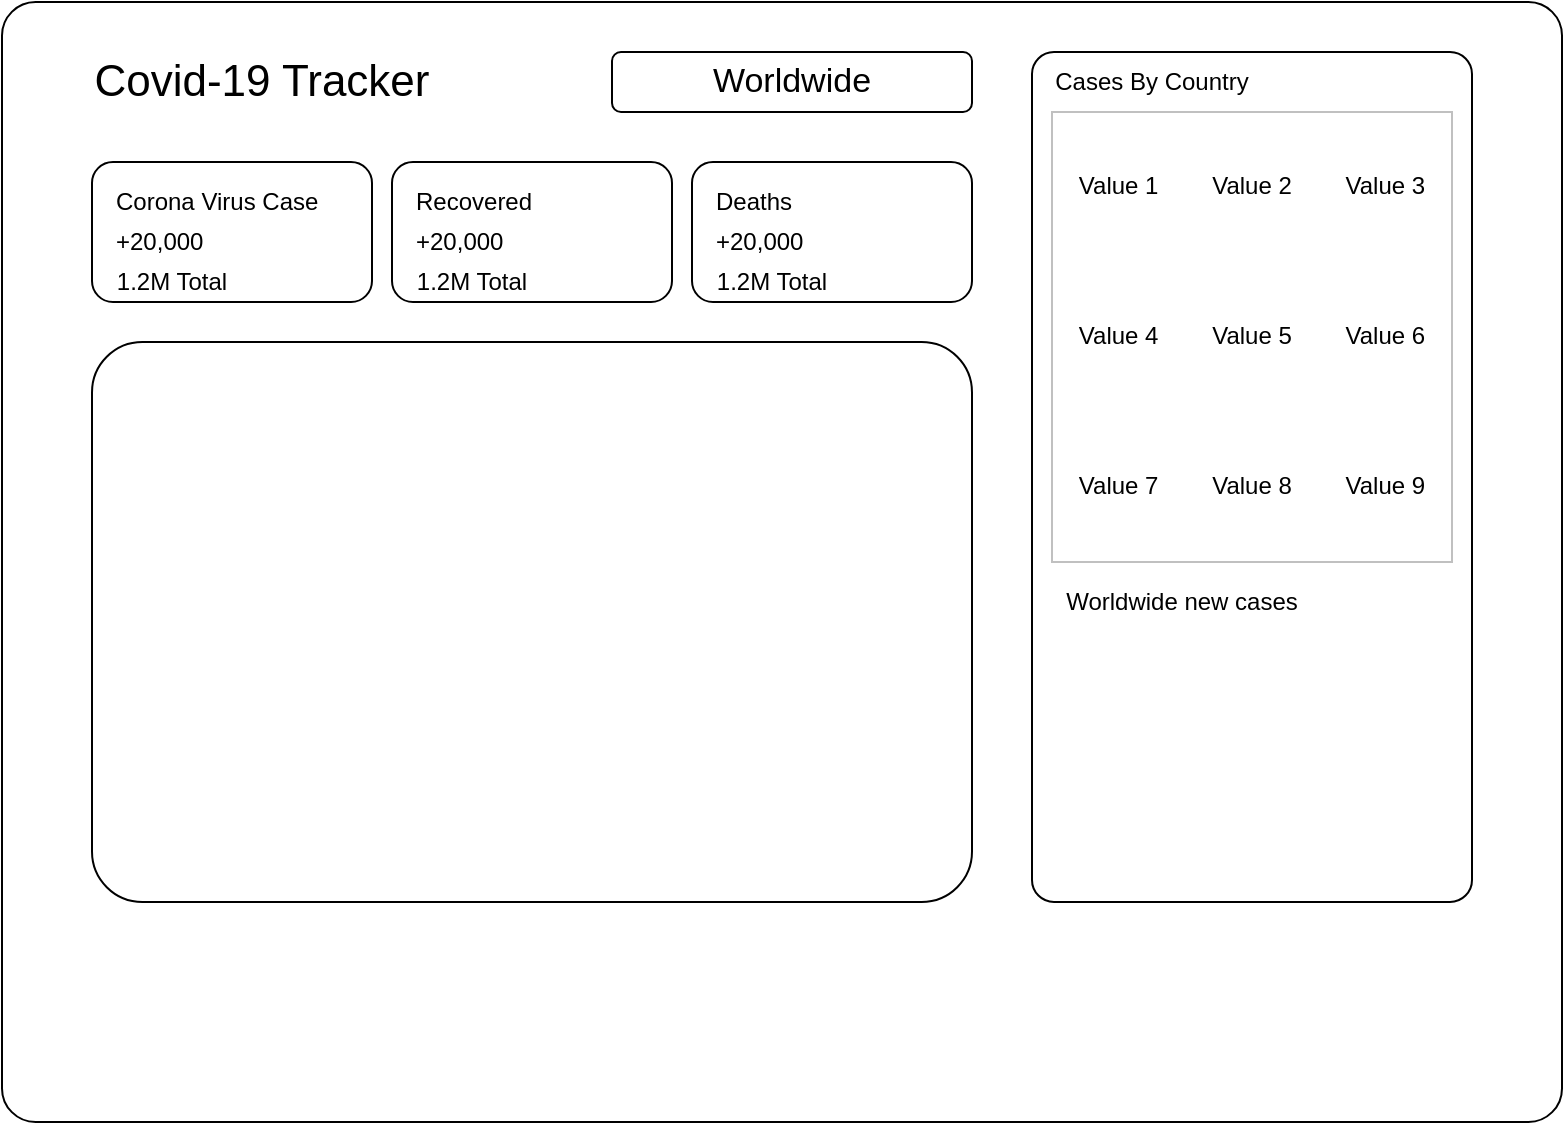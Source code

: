<mxfile version="13.6.5" type="github"><diagram id="jCL5VnEwtW4aRT_iW10H" name="Page-1"><mxGraphModel dx="1038" dy="552" grid="1" gridSize="10" guides="1" tooltips="1" connect="1" arrows="1" fold="1" page="1" pageScale="1" pageWidth="850" pageHeight="1100" math="0" shadow="0"><root><mxCell id="0"/><mxCell id="1" parent="0"/><mxCell id="vEd1LRB_BrY12d6ltFSw-2" value="" style="rounded=1;whiteSpace=wrap;html=1;arcSize=3;" vertex="1" parent="1"><mxGeometry x="35" y="40" width="780" height="560" as="geometry"/></mxCell><mxCell id="vEd1LRB_BrY12d6ltFSw-3" value="&lt;font style=&quot;font-size: 22px&quot;&gt;Covid-19 Tracker&lt;/font&gt;" style="text;html=1;strokeColor=none;fillColor=none;align=center;verticalAlign=middle;whiteSpace=wrap;rounded=0;" vertex="1" parent="1"><mxGeometry x="70" y="70" width="190" height="20" as="geometry"/></mxCell><mxCell id="vEd1LRB_BrY12d6ltFSw-4" value="" style="rounded=1;whiteSpace=wrap;html=1;" vertex="1" parent="1"><mxGeometry x="340" y="65" width="180" height="30" as="geometry"/></mxCell><mxCell id="vEd1LRB_BrY12d6ltFSw-5" value="&lt;font style=&quot;font-size: 17px&quot;&gt;Worldwide&lt;/font&gt;" style="text;html=1;strokeColor=none;fillColor=none;align=center;verticalAlign=middle;whiteSpace=wrap;rounded=0;" vertex="1" parent="1"><mxGeometry x="385" y="70" width="90" height="20" as="geometry"/></mxCell><mxCell id="vEd1LRB_BrY12d6ltFSw-6" value="" style="rounded=1;whiteSpace=wrap;html=1;" vertex="1" parent="1"><mxGeometry x="80" y="120" width="140" height="70" as="geometry"/></mxCell><mxCell id="vEd1LRB_BrY12d6ltFSw-7" value="Corona Virus Case" style="text;html=1;strokeColor=none;fillColor=none;align=left;verticalAlign=middle;whiteSpace=wrap;rounded=0;" vertex="1" parent="1"><mxGeometry x="90" y="130" width="110" height="20" as="geometry"/></mxCell><mxCell id="vEd1LRB_BrY12d6ltFSw-8" value="+20,000" style="text;html=1;strokeColor=none;fillColor=none;align=left;verticalAlign=middle;whiteSpace=wrap;rounded=0;" vertex="1" parent="1"><mxGeometry x="90" y="150" width="110" height="20" as="geometry"/></mxCell><mxCell id="vEd1LRB_BrY12d6ltFSw-9" value="" style="rounded=1;whiteSpace=wrap;html=1;" vertex="1" parent="1"><mxGeometry x="230" y="120" width="140" height="70" as="geometry"/></mxCell><mxCell id="vEd1LRB_BrY12d6ltFSw-10" value="" style="rounded=1;whiteSpace=wrap;html=1;" vertex="1" parent="1"><mxGeometry x="380" y="120" width="140" height="70" as="geometry"/></mxCell><mxCell id="vEd1LRB_BrY12d6ltFSw-11" value="Recovered" style="text;html=1;strokeColor=none;fillColor=none;align=left;verticalAlign=middle;whiteSpace=wrap;rounded=0;" vertex="1" parent="1"><mxGeometry x="240" y="130" width="110" height="20" as="geometry"/></mxCell><mxCell id="vEd1LRB_BrY12d6ltFSw-12" value="+20,000" style="text;html=1;strokeColor=none;fillColor=none;align=left;verticalAlign=middle;whiteSpace=wrap;rounded=0;" vertex="1" parent="1"><mxGeometry x="240" y="150" width="110" height="20" as="geometry"/></mxCell><mxCell id="vEd1LRB_BrY12d6ltFSw-16" value="+20,000" style="text;html=1;strokeColor=none;fillColor=none;align=left;verticalAlign=middle;whiteSpace=wrap;rounded=0;" vertex="1" parent="1"><mxGeometry x="390" y="150" width="110" height="20" as="geometry"/></mxCell><mxCell id="vEd1LRB_BrY12d6ltFSw-17" value="Deaths" style="text;html=1;strokeColor=none;fillColor=none;align=left;verticalAlign=middle;whiteSpace=wrap;rounded=0;" vertex="1" parent="1"><mxGeometry x="390" y="130" width="110" height="20" as="geometry"/></mxCell><mxCell id="vEd1LRB_BrY12d6ltFSw-19" value="1.2M Total" style="text;html=1;strokeColor=none;fillColor=none;align=center;verticalAlign=middle;whiteSpace=wrap;rounded=0;" vertex="1" parent="1"><mxGeometry x="90" y="170" width="60" height="20" as="geometry"/></mxCell><mxCell id="vEd1LRB_BrY12d6ltFSw-20" value="1.2M Total" style="text;html=1;strokeColor=none;fillColor=none;align=center;verticalAlign=middle;whiteSpace=wrap;rounded=0;" vertex="1" parent="1"><mxGeometry x="240" y="170" width="60" height="20" as="geometry"/></mxCell><mxCell id="vEd1LRB_BrY12d6ltFSw-21" value="1.2M Total" style="text;html=1;strokeColor=none;fillColor=none;align=center;verticalAlign=middle;whiteSpace=wrap;rounded=0;" vertex="1" parent="1"><mxGeometry x="390" y="170" width="60" height="20" as="geometry"/></mxCell><mxCell id="vEd1LRB_BrY12d6ltFSw-40" value="" style="rounded=1;whiteSpace=wrap;html=1;arcSize=9;" vertex="1" parent="1"><mxGeometry x="80" y="210" width="440" height="280" as="geometry"/></mxCell><mxCell id="vEd1LRB_BrY12d6ltFSw-41" value="" style="shape=image;html=1;verticalAlign=top;verticalLabelPosition=bottom;labelBackgroundColor=#ffffff;imageAspect=0;aspect=fixed;image=https://cdn4.iconfinder.com/data/icons/small-n-flat/24/map-128.png" vertex="1" parent="1"><mxGeometry x="231" y="286" width="128" height="128" as="geometry"/></mxCell><mxCell id="vEd1LRB_BrY12d6ltFSw-42" value="" style="rounded=1;whiteSpace=wrap;html=1;arcSize=5;" vertex="1" parent="1"><mxGeometry x="550" y="65" width="220" height="425" as="geometry"/></mxCell><mxCell id="vEd1LRB_BrY12d6ltFSw-43" value="Cases By Country" style="text;html=1;strokeColor=none;fillColor=none;align=center;verticalAlign=middle;whiteSpace=wrap;rounded=0;" vertex="1" parent="1"><mxGeometry x="550" y="70" width="120" height="20" as="geometry"/></mxCell><mxCell id="vEd1LRB_BrY12d6ltFSw-44" value="Worldwide new cases" style="text;html=1;strokeColor=none;fillColor=none;align=center;verticalAlign=middle;whiteSpace=wrap;rounded=0;" vertex="1" parent="1"><mxGeometry x="560" y="330" width="130" height="20" as="geometry"/></mxCell><mxCell id="vEd1LRB_BrY12d6ltFSw-45" value="" style="shape=image;html=1;verticalAlign=top;verticalLabelPosition=bottom;labelBackgroundColor=#ffffff;imageAspect=0;aspect=fixed;image=https://cdn4.iconfinder.com/data/icons/iphone-calculator-shopping-report/128/barChart.png" vertex="1" parent="1"><mxGeometry x="560" y="350" width="130" height="130" as="geometry"/></mxCell><mxCell id="vEd1LRB_BrY12d6ltFSw-46" value="&lt;table border=&quot;0&quot; width=&quot;100%&quot; height=&quot;100%&quot; style=&quot;width:100%;height:100%;border-collapse:collapse;&quot;&gt;&lt;tr&gt;&lt;td align=&quot;center&quot;&gt;Value 1&lt;/td&gt;&lt;td align=&quot;center&quot;&gt;Value 2&lt;/td&gt;&lt;td align=&quot;center&quot;&gt;Value 3&lt;/td&gt;&lt;/tr&gt;&lt;tr&gt;&lt;td align=&quot;center&quot;&gt;Value 4&lt;/td&gt;&lt;td align=&quot;center&quot;&gt;Value 5&lt;/td&gt;&lt;td align=&quot;center&quot;&gt;Value 6&lt;/td&gt;&lt;/tr&gt;&lt;tr&gt;&lt;td align=&quot;center&quot;&gt;Value 7&lt;/td&gt;&lt;td align=&quot;center&quot;&gt;Value 8&lt;/td&gt;&lt;td align=&quot;center&quot;&gt;Value 9&lt;/td&gt;&lt;/tr&gt;&lt;/table&gt;" style="text;html=1;strokeColor=#c0c0c0;fillColor=none;overflow=fill;" vertex="1" parent="1"><mxGeometry x="560" y="95" width="200" height="225" as="geometry"/></mxCell></root></mxGraphModel></diagram></mxfile>